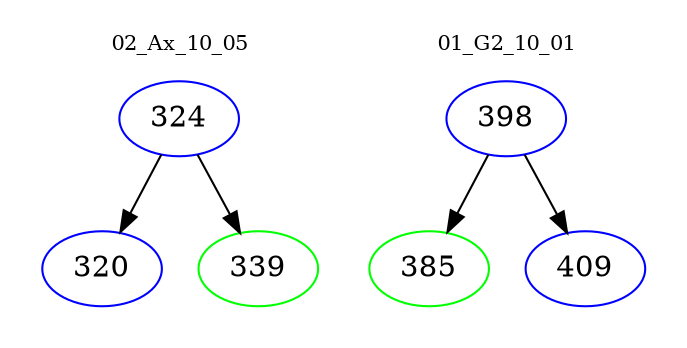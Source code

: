 digraph{
subgraph cluster_0 {
color = white
label = "02_Ax_10_05";
fontsize=10;
T0_324 [label="324", color="blue"]
T0_324 -> T0_320 [color="black"]
T0_320 [label="320", color="blue"]
T0_324 -> T0_339 [color="black"]
T0_339 [label="339", color="green"]
}
subgraph cluster_1 {
color = white
label = "01_G2_10_01";
fontsize=10;
T1_398 [label="398", color="blue"]
T1_398 -> T1_385 [color="black"]
T1_385 [label="385", color="green"]
T1_398 -> T1_409 [color="black"]
T1_409 [label="409", color="blue"]
}
}
